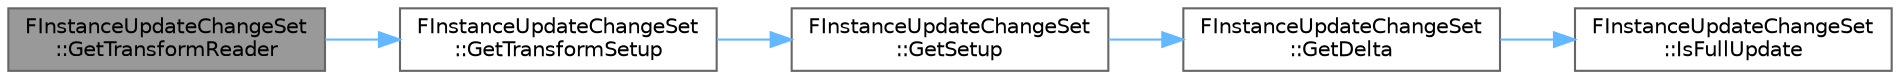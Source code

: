 digraph "FInstanceUpdateChangeSet::GetTransformReader"
{
 // INTERACTIVE_SVG=YES
 // LATEX_PDF_SIZE
  bgcolor="transparent";
  edge [fontname=Helvetica,fontsize=10,labelfontname=Helvetica,labelfontsize=10];
  node [fontname=Helvetica,fontsize=10,shape=box,height=0.2,width=0.4];
  rankdir="LR";
  Node1 [id="Node000001",label="FInstanceUpdateChangeSet\l::GetTransformReader",height=0.2,width=0.4,color="gray40", fillcolor="grey60", style="filled", fontcolor="black",tooltip=" "];
  Node1 -> Node2 [id="edge1_Node000001_Node000002",color="steelblue1",style="solid",tooltip=" "];
  Node2 [id="Node000002",label="FInstanceUpdateChangeSet\l::GetTransformSetup",height=0.2,width=0.4,color="grey40", fillcolor="white", style="filled",URL="$d3/d96/classFInstanceUpdateChangeSet.html#a474acefa73c79aac5b428b1b250f2db7",tooltip=" "];
  Node2 -> Node3 [id="edge2_Node000002_Node000003",color="steelblue1",style="solid",tooltip=" "];
  Node3 [id="Node000003",label="FInstanceUpdateChangeSet\l::GetSetup",height=0.2,width=0.4,color="grey40", fillcolor="white", style="filled",URL="$d3/d96/classFInstanceUpdateChangeSet.html#ab4c74e1fbd602800333ea45ac4bd6da5",tooltip=" "];
  Node3 -> Node4 [id="edge3_Node000003_Node000004",color="steelblue1",style="solid",tooltip=" "];
  Node4 [id="Node000004",label="FInstanceUpdateChangeSet\l::GetDelta",height=0.2,width=0.4,color="grey40", fillcolor="white", style="filled",URL="$d3/d96/classFInstanceUpdateChangeSet.html#a443b13f4dfcd9d03b97c2f0228c5ad8c",tooltip=" "];
  Node4 -> Node5 [id="edge4_Node000004_Node000005",color="steelblue1",style="solid",tooltip=" "];
  Node5 [id="Node000005",label="FInstanceUpdateChangeSet\l::IsFullUpdate",height=0.2,width=0.4,color="grey40", fillcolor="white", style="filled",URL="$d3/d96/classFInstanceUpdateChangeSet.html#aa0983da6b344f2b695a65e8ee13fff61",tooltip=" "];
}
